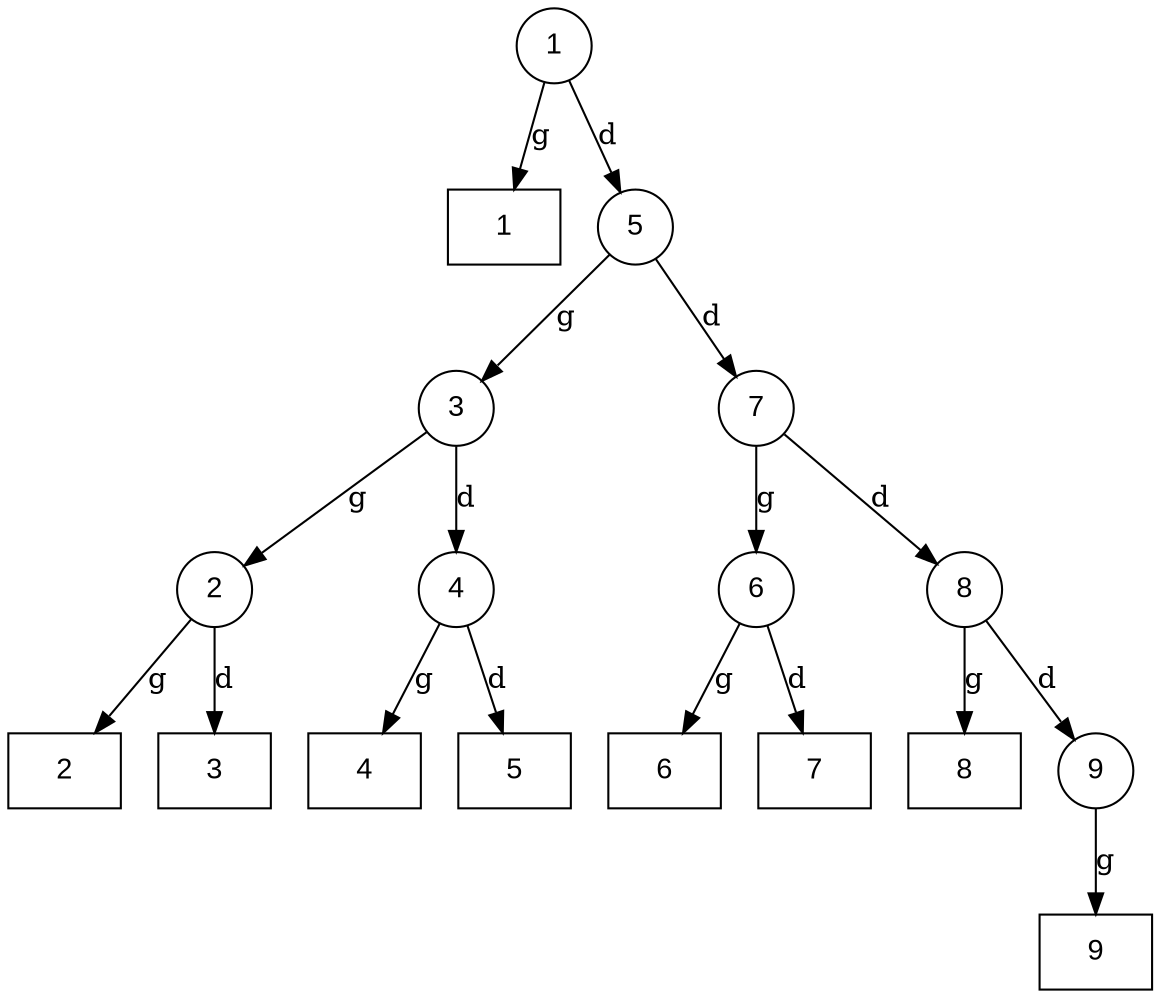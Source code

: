 digraph Arbre {
    node [shape=circle, fontname="Arial"];
    "0x6290d57c8ae0" [label="1"];
    "0x6290d57c8ae0" -> "0x6290d57c8f40" [label="g"];
    "0x6290d57c8f40" [label="1",shape=box];
    "0x6290d57c8ae0" -> "0x6290d57c8be0" [label="d"];
    "0x6290d57c8be0" [label="5"];
    "0x6290d57c8be0" -> "0x6290d57c8b60" [label="g"];
    "0x6290d57c8b60" [label="3"];
    "0x6290d57c8b60" -> "0x6290d57c8b20" [label="g"];
    "0x6290d57c8b20" [label="2"];
    "0x6290d57c8b20" -> "0x6290d57c8fe0" [label="g"];
    "0x6290d57c8fe0" [label="2",shape=box];
    "0x6290d57c8b20" -> "0x6290d57c9020" [label="d"];
    "0x6290d57c9020" [label="3",shape=box];
    "0x6290d57c8b60" -> "0x6290d57c8ba0" [label="d"];
    "0x6290d57c8ba0" [label="4"];
    "0x6290d57c8ba0" -> "0x6290d57c9080" [label="g"];
    "0x6290d57c9080" [label="4",shape=box];
    "0x6290d57c8ba0" -> "0x6290d57c90c0" [label="d"];
    "0x6290d57c90c0" [label="5",shape=box];
    "0x6290d57c8be0" -> "0x6290d57c8c60" [label="d"];
    "0x6290d57c8c60" [label="7"];
    "0x6290d57c8c60" -> "0x6290d57c8c20" [label="g"];
    "0x6290d57c8c20" [label="6"];
    "0x6290d57c8c20" -> "0x6290d57c9140" [label="g"];
    "0x6290d57c9140" [label="6",shape=box];
    "0x6290d57c8c20" -> "0x6290d57c9180" [label="d"];
    "0x6290d57c9180" [label="7",shape=box];
    "0x6290d57c8c60" -> "0x6290d57c8ca0" [label="d"];
    "0x6290d57c8ca0" [label="8"];
    "0x6290d57c8ca0" -> "0x6290d57c91e0" [label="g"];
    "0x6290d57c91e0" [label="8",shape=box];
    "0x6290d57c8ca0" -> "0x6290d57c8ce0" [label="d"];
    "0x6290d57c8ce0" [label="9"];
    "0x6290d57c8ce0" -> "0x6290d57c9240" [label="g"];
    "0x6290d57c9240" [label="9",shape=box];
}
